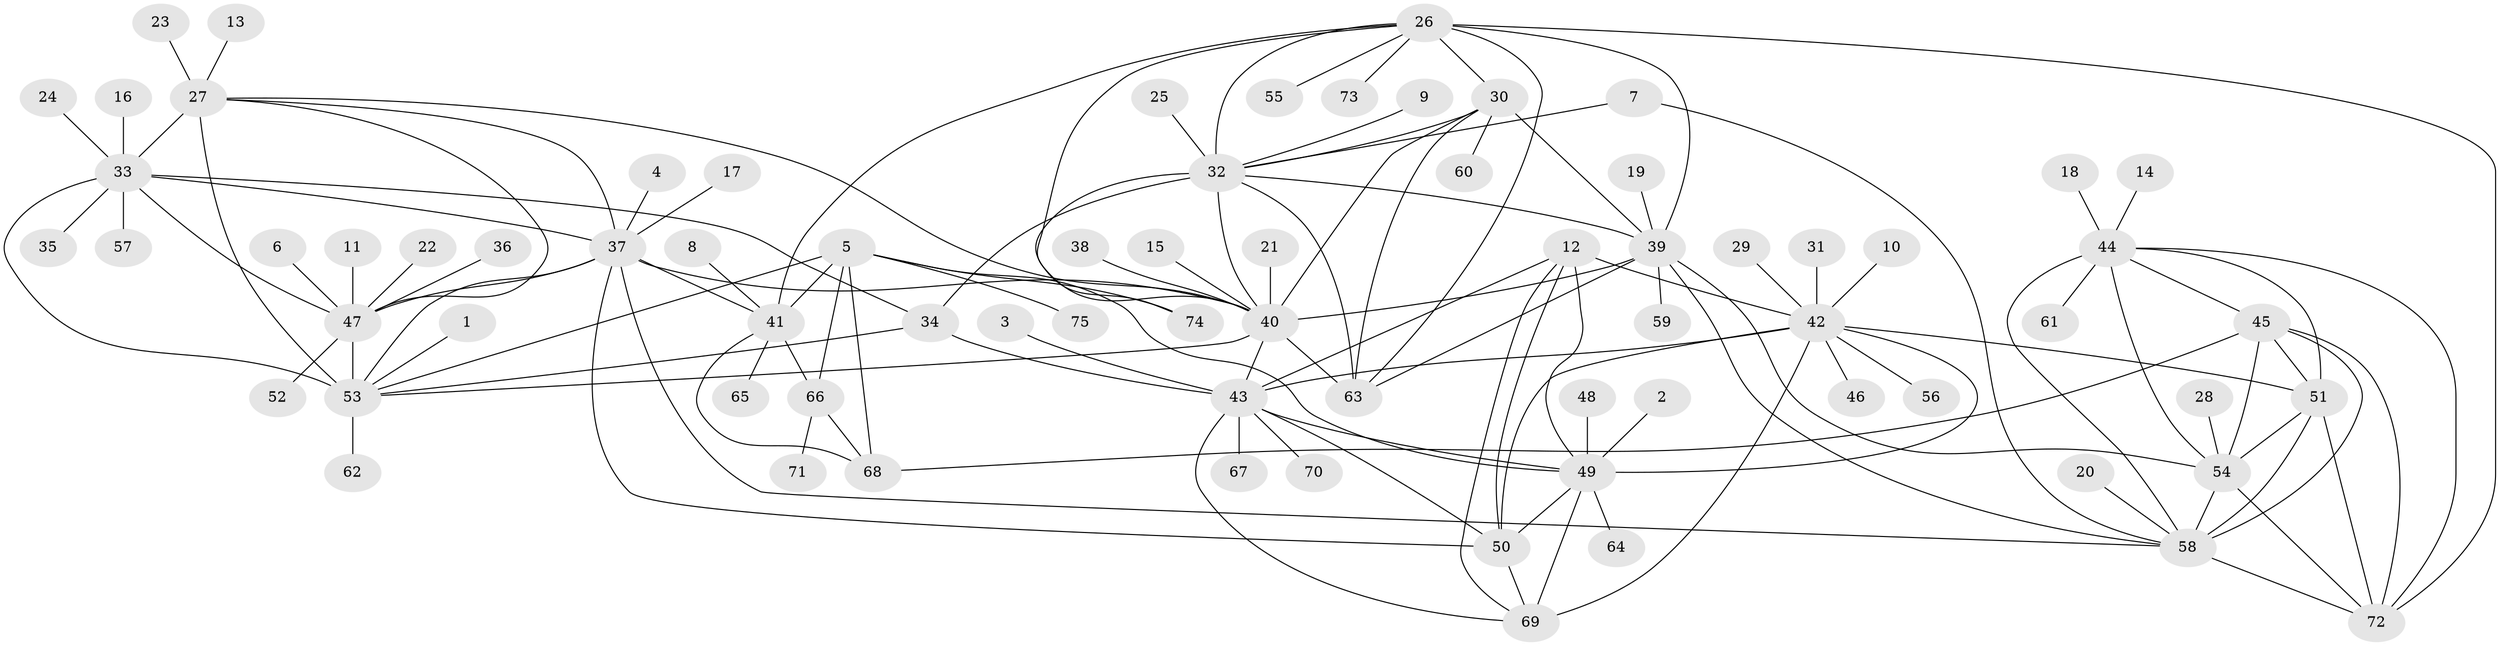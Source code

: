 // original degree distribution, {10: 0.03424657534246575, 9: 0.06164383561643835, 7: 0.0410958904109589, 8: 0.0273972602739726, 13: 0.0136986301369863, 12: 0.02054794520547945, 15: 0.00684931506849315, 6: 0.0136986301369863, 11: 0.02054794520547945, 1: 0.5821917808219178, 2: 0.136986301369863, 4: 0.0136986301369863, 3: 0.0273972602739726}
// Generated by graph-tools (version 1.1) at 2025/26/03/09/25 03:26:42]
// undirected, 75 vertices, 129 edges
graph export_dot {
graph [start="1"]
  node [color=gray90,style=filled];
  1;
  2;
  3;
  4;
  5;
  6;
  7;
  8;
  9;
  10;
  11;
  12;
  13;
  14;
  15;
  16;
  17;
  18;
  19;
  20;
  21;
  22;
  23;
  24;
  25;
  26;
  27;
  28;
  29;
  30;
  31;
  32;
  33;
  34;
  35;
  36;
  37;
  38;
  39;
  40;
  41;
  42;
  43;
  44;
  45;
  46;
  47;
  48;
  49;
  50;
  51;
  52;
  53;
  54;
  55;
  56;
  57;
  58;
  59;
  60;
  61;
  62;
  63;
  64;
  65;
  66;
  67;
  68;
  69;
  70;
  71;
  72;
  73;
  74;
  75;
  1 -- 53 [weight=1.0];
  2 -- 49 [weight=1.0];
  3 -- 43 [weight=1.0];
  4 -- 37 [weight=1.0];
  5 -- 41 [weight=3.0];
  5 -- 49 [weight=1.0];
  5 -- 53 [weight=1.0];
  5 -- 66 [weight=6.0];
  5 -- 68 [weight=3.0];
  5 -- 74 [weight=1.0];
  5 -- 75 [weight=1.0];
  6 -- 47 [weight=1.0];
  7 -- 32 [weight=1.0];
  7 -- 58 [weight=1.0];
  8 -- 41 [weight=1.0];
  9 -- 32 [weight=1.0];
  10 -- 42 [weight=1.0];
  11 -- 47 [weight=1.0];
  12 -- 42 [weight=2.0];
  12 -- 43 [weight=1.0];
  12 -- 49 [weight=1.0];
  12 -- 50 [weight=1.0];
  12 -- 69 [weight=1.0];
  13 -- 27 [weight=1.0];
  14 -- 44 [weight=1.0];
  15 -- 40 [weight=1.0];
  16 -- 33 [weight=1.0];
  17 -- 37 [weight=1.0];
  18 -- 44 [weight=1.0];
  19 -- 39 [weight=1.0];
  20 -- 58 [weight=1.0];
  21 -- 40 [weight=1.0];
  22 -- 47 [weight=1.0];
  23 -- 27 [weight=1.0];
  24 -- 33 [weight=1.0];
  25 -- 32 [weight=1.0];
  26 -- 30 [weight=2.0];
  26 -- 32 [weight=2.0];
  26 -- 39 [weight=2.0];
  26 -- 40 [weight=2.0];
  26 -- 41 [weight=1.0];
  26 -- 55 [weight=1.0];
  26 -- 63 [weight=2.0];
  26 -- 72 [weight=1.0];
  26 -- 73 [weight=1.0];
  27 -- 33 [weight=2.0];
  27 -- 37 [weight=1.0];
  27 -- 40 [weight=1.0];
  27 -- 47 [weight=1.0];
  27 -- 53 [weight=2.0];
  28 -- 54 [weight=1.0];
  29 -- 42 [weight=1.0];
  30 -- 32 [weight=1.0];
  30 -- 39 [weight=1.0];
  30 -- 40 [weight=1.0];
  30 -- 60 [weight=1.0];
  30 -- 63 [weight=1.0];
  31 -- 42 [weight=1.0];
  32 -- 34 [weight=1.0];
  32 -- 39 [weight=1.0];
  32 -- 40 [weight=1.0];
  32 -- 63 [weight=1.0];
  32 -- 74 [weight=1.0];
  33 -- 34 [weight=1.0];
  33 -- 35 [weight=1.0];
  33 -- 37 [weight=2.0];
  33 -- 47 [weight=2.0];
  33 -- 53 [weight=4.0];
  33 -- 57 [weight=1.0];
  34 -- 43 [weight=1.0];
  34 -- 53 [weight=1.0];
  36 -- 47 [weight=1.0];
  37 -- 40 [weight=1.0];
  37 -- 41 [weight=1.0];
  37 -- 47 [weight=1.0];
  37 -- 50 [weight=1.0];
  37 -- 53 [weight=2.0];
  37 -- 58 [weight=1.0];
  38 -- 40 [weight=1.0];
  39 -- 40 [weight=1.0];
  39 -- 54 [weight=1.0];
  39 -- 58 [weight=1.0];
  39 -- 59 [weight=1.0];
  39 -- 63 [weight=1.0];
  40 -- 43 [weight=1.0];
  40 -- 53 [weight=1.0];
  40 -- 63 [weight=1.0];
  41 -- 65 [weight=1.0];
  41 -- 66 [weight=2.0];
  41 -- 68 [weight=1.0];
  42 -- 43 [weight=2.0];
  42 -- 46 [weight=1.0];
  42 -- 49 [weight=2.0];
  42 -- 50 [weight=2.0];
  42 -- 51 [weight=1.0];
  42 -- 56 [weight=1.0];
  42 -- 69 [weight=2.0];
  43 -- 49 [weight=1.0];
  43 -- 50 [weight=1.0];
  43 -- 67 [weight=1.0];
  43 -- 69 [weight=1.0];
  43 -- 70 [weight=1.0];
  44 -- 45 [weight=1.0];
  44 -- 51 [weight=1.0];
  44 -- 54 [weight=2.0];
  44 -- 58 [weight=1.0];
  44 -- 61 [weight=1.0];
  44 -- 72 [weight=1.0];
  45 -- 51 [weight=1.0];
  45 -- 54 [weight=2.0];
  45 -- 58 [weight=1.0];
  45 -- 68 [weight=1.0];
  45 -- 72 [weight=1.0];
  47 -- 52 [weight=1.0];
  47 -- 53 [weight=2.0];
  48 -- 49 [weight=1.0];
  49 -- 50 [weight=1.0];
  49 -- 64 [weight=1.0];
  49 -- 69 [weight=1.0];
  50 -- 69 [weight=1.0];
  51 -- 54 [weight=2.0];
  51 -- 58 [weight=1.0];
  51 -- 72 [weight=1.0];
  53 -- 62 [weight=1.0];
  54 -- 58 [weight=2.0];
  54 -- 72 [weight=2.0];
  58 -- 72 [weight=1.0];
  66 -- 68 [weight=2.0];
  66 -- 71 [weight=1.0];
}
